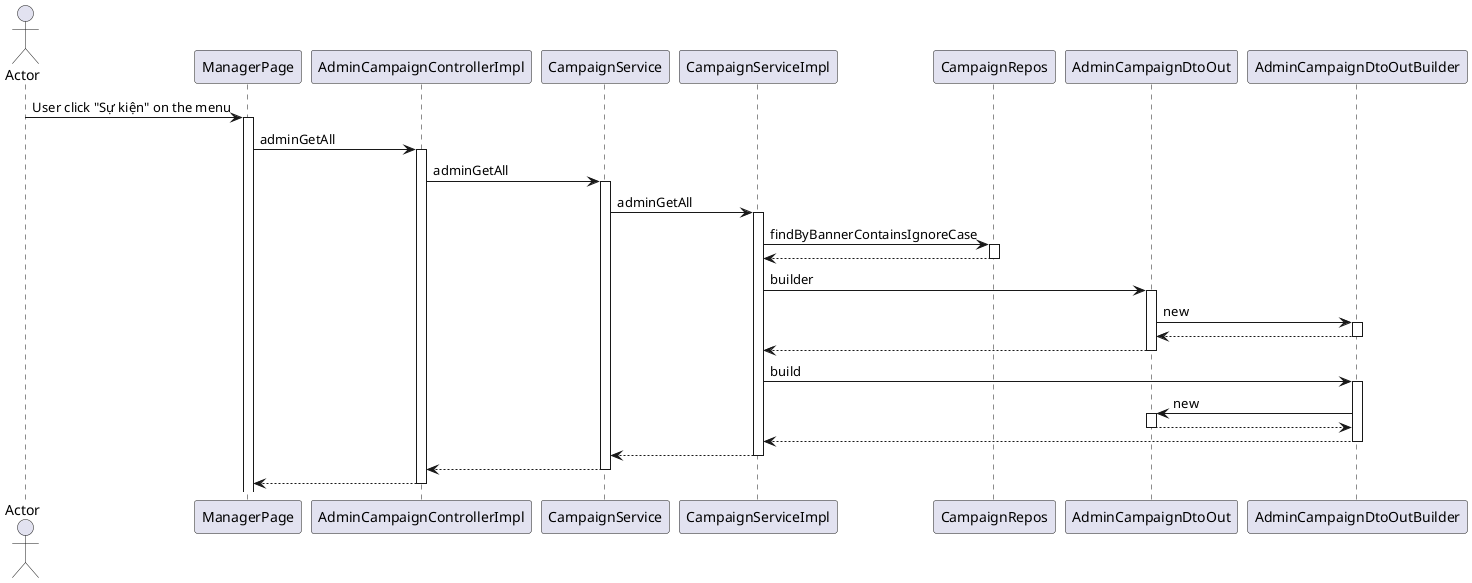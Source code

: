 @startuml
actor  Actor as Actor
Actor -> ManagerPage : User click "Sự kiện" on the menu
activate ManagerPage
ManagerPage -> AdminCampaignControllerImpl : adminGetAll
activate AdminCampaignControllerImpl
AdminCampaignControllerImpl -> CampaignService : adminGetAll
activate CampaignService
CampaignService -> CampaignServiceImpl : adminGetAll
activate CampaignServiceImpl
CampaignServiceImpl -> CampaignRepos : findByBannerContainsIgnoreCase
activate CampaignRepos
CampaignRepos --> CampaignServiceImpl
deactivate CampaignRepos
CampaignServiceImpl -> AdminCampaignDtoOut : builder
activate AdminCampaignDtoOut
AdminCampaignDtoOut -> AdminCampaignDtoOutBuilder : new
activate AdminCampaignDtoOutBuilder
AdminCampaignDtoOutBuilder --> AdminCampaignDtoOut
deactivate AdminCampaignDtoOutBuilder
AdminCampaignDtoOut --> CampaignServiceImpl
deactivate AdminCampaignDtoOut
CampaignServiceImpl -> AdminCampaignDtoOutBuilder : build
activate AdminCampaignDtoOutBuilder
AdminCampaignDtoOutBuilder -> AdminCampaignDtoOut : new
activate AdminCampaignDtoOut
AdminCampaignDtoOut --> AdminCampaignDtoOutBuilder
deactivate AdminCampaignDtoOut
AdminCampaignDtoOutBuilder --> CampaignServiceImpl
deactivate AdminCampaignDtoOutBuilder
CampaignServiceImpl --> CampaignService
deactivate CampaignServiceImpl
CampaignService --> AdminCampaignControllerImpl
deactivate CampaignService
return
@enduml